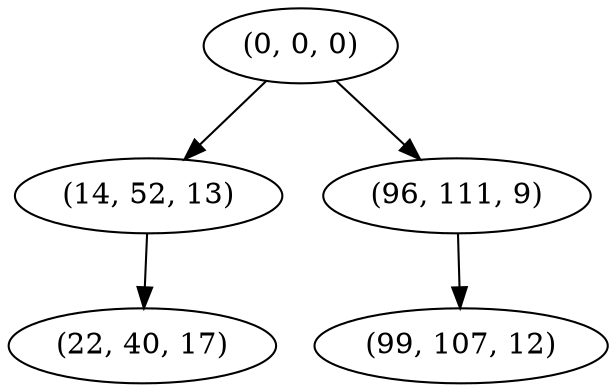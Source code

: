 digraph tree {
    "(0, 0, 0)";
    "(14, 52, 13)";
    "(22, 40, 17)";
    "(96, 111, 9)";
    "(99, 107, 12)";
    "(0, 0, 0)" -> "(14, 52, 13)";
    "(0, 0, 0)" -> "(96, 111, 9)";
    "(14, 52, 13)" -> "(22, 40, 17)";
    "(96, 111, 9)" -> "(99, 107, 12)";
}
